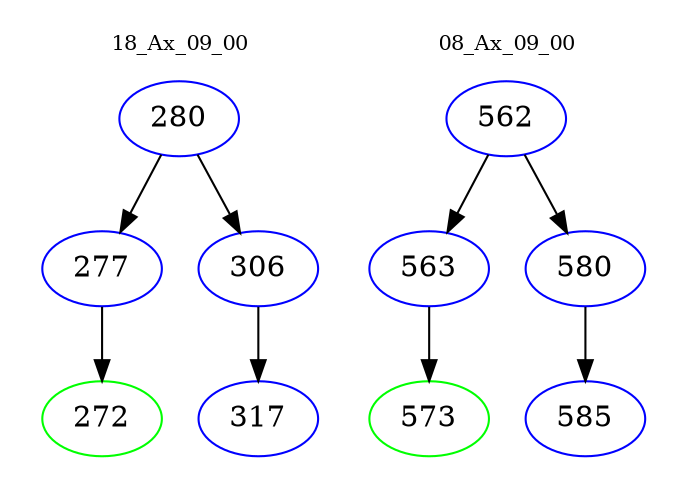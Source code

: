 digraph{
subgraph cluster_0 {
color = white
label = "18_Ax_09_00";
fontsize=10;
T0_280 [label="280", color="blue"]
T0_280 -> T0_277 [color="black"]
T0_277 [label="277", color="blue"]
T0_277 -> T0_272 [color="black"]
T0_272 [label="272", color="green"]
T0_280 -> T0_306 [color="black"]
T0_306 [label="306", color="blue"]
T0_306 -> T0_317 [color="black"]
T0_317 [label="317", color="blue"]
}
subgraph cluster_1 {
color = white
label = "08_Ax_09_00";
fontsize=10;
T1_562 [label="562", color="blue"]
T1_562 -> T1_563 [color="black"]
T1_563 [label="563", color="blue"]
T1_563 -> T1_573 [color="black"]
T1_573 [label="573", color="green"]
T1_562 -> T1_580 [color="black"]
T1_580 [label="580", color="blue"]
T1_580 -> T1_585 [color="black"]
T1_585 [label="585", color="blue"]
}
}
